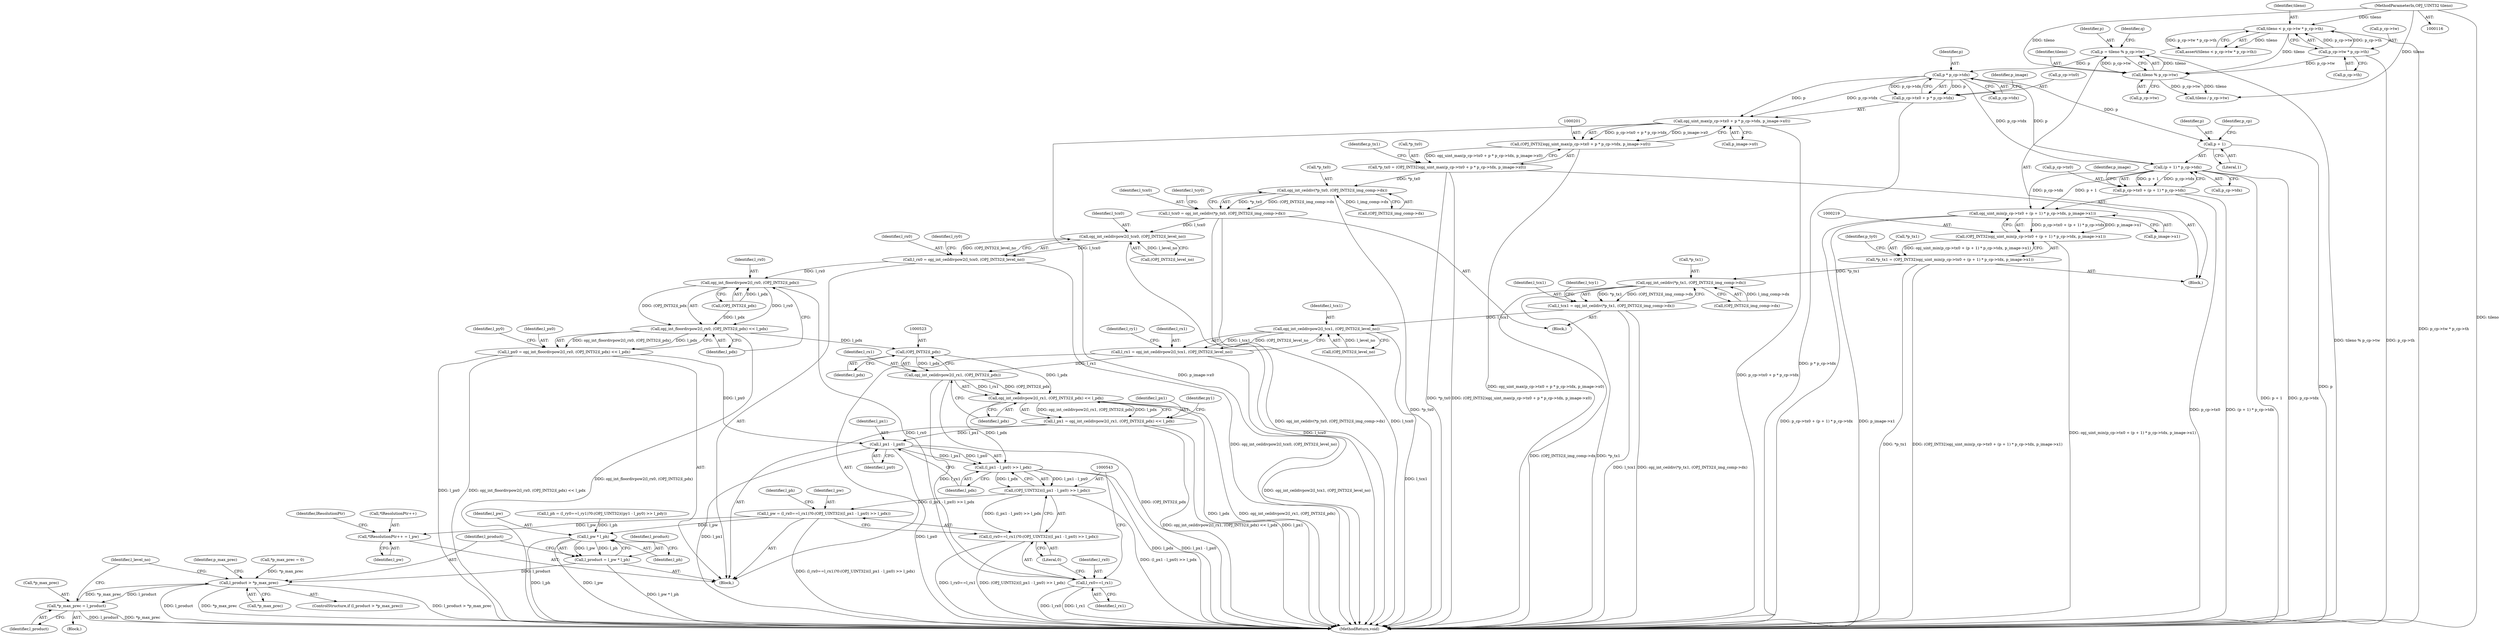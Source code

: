 digraph "0_openjpeg_5d00b719f4b93b1445e6fb4c766b9a9883c57949@pointer" {
"1000207" [label="(Call,p * p_cp->tdx)"];
"1000183" [label="(Call,p = tileno % p_cp->tw)"];
"1000185" [label="(Call,tileno % p_cp->tw)"];
"1000156" [label="(Call,tileno < p_cp->tw * p_cp->th)"];
"1000119" [label="(MethodParameterIn,OPJ_UINT32 tileno)"];
"1000158" [label="(Call,p_cp->tw * p_cp->th)"];
"1000202" [label="(Call,opj_uint_max(p_cp->tx0 + p * p_cp->tdx, p_image->x0))"];
"1000200" [label="(Call,(OPJ_INT32)opj_uint_max(p_cp->tx0 + p * p_cp->tdx, p_image->x0))"];
"1000197" [label="(Call,*p_tx0 = (OPJ_INT32)opj_uint_max(p_cp->tx0 + p * p_cp->tdx, p_image->x0))"];
"1000326" [label="(Call,opj_int_ceildiv(*p_tx0, (OPJ_INT32)l_img_comp->dx))"];
"1000324" [label="(Call,l_tcx0 = opj_int_ceildiv(*p_tx0, (OPJ_INT32)l_img_comp->dx))"];
"1000473" [label="(Call,opj_int_ceildivpow2(l_tcx0, (OPJ_INT32)l_level_no))"];
"1000471" [label="(Call,l_rx0 = opj_int_ceildivpow2(l_tcx0, (OPJ_INT32)l_level_no))"];
"1000502" [label="(Call,opj_int_floordivpow2(l_rx0, (OPJ_INT32)l_pdx))"];
"1000501" [label="(Call,opj_int_floordivpow2(l_rx0, (OPJ_INT32)l_pdx) << l_pdx)"];
"1000499" [label="(Call,l_px0 = opj_int_floordivpow2(l_rx0, (OPJ_INT32)l_pdx) << l_pdx)"];
"1000545" [label="(Call,l_px1 - l_px0)"];
"1000544" [label="(Call,(l_px1 - l_px0) >> l_pdx)"];
"1000542" [label="(Call,(OPJ_UINT32)((l_px1 - l_px0) >> l_pdx))"];
"1000535" [label="(Call,l_pw = (l_rx0==l_rx1)?0:(OPJ_UINT32)((l_px1 - l_px0) >> l_pdx))"];
"1000563" [label="(Call,*lResolutionPtr++ = l_pw)"];
"1000575" [label="(Call,l_pw * l_ph)"];
"1000573" [label="(Call,l_product = l_pw * l_ph)"];
"1000579" [label="(Call,l_product > *p_max_prec)"];
"1000584" [label="(Call,*p_max_prec = l_product)"];
"1000537" [label="(Call,(l_rx0==l_rx1)?0:(OPJ_UINT32)((l_px1 - l_px0) >> l_pdx))"];
"1000522" [label="(Call,(OPJ_INT32)l_pdx)"];
"1000520" [label="(Call,opj_int_ceildivpow2(l_rx1, (OPJ_INT32)l_pdx))"];
"1000519" [label="(Call,opj_int_ceildivpow2(l_rx1, (OPJ_INT32)l_pdx) << l_pdx)"];
"1000517" [label="(Call,l_px1 = opj_int_ceildivpow2(l_rx1, (OPJ_INT32)l_pdx) << l_pdx)"];
"1000538" [label="(Call,l_rx0==l_rx1)"];
"1000203" [label="(Call,p_cp->tx0 + p * p_cp->tdx)"];
"1000225" [label="(Call,(p + 1) * p_cp->tdx)"];
"1000220" [label="(Call,opj_uint_min(p_cp->tx0 + (p + 1) * p_cp->tdx, p_image->x1))"];
"1000218" [label="(Call,(OPJ_INT32)opj_uint_min(p_cp->tx0 + (p + 1) * p_cp->tdx, p_image->x1))"];
"1000215" [label="(Call,*p_tx1 = (OPJ_INT32)opj_uint_min(p_cp->tx0 + (p + 1) * p_cp->tdx, p_image->x1))"];
"1000346" [label="(Call,opj_int_ceildiv(*p_tx1, (OPJ_INT32)l_img_comp->dx))"];
"1000344" [label="(Call,l_tcx1 = opj_int_ceildiv(*p_tx1, (OPJ_INT32)l_img_comp->dx))"];
"1000487" [label="(Call,opj_int_ceildivpow2(l_tcx1, (OPJ_INT32)l_level_no))"];
"1000485" [label="(Call,l_rx1 = opj_int_ceildivpow2(l_tcx1, (OPJ_INT32)l_level_no))"];
"1000221" [label="(Call,p_cp->tx0 + (p + 1) * p_cp->tdx)"];
"1000226" [label="(Call,p + 1)"];
"1000202" [label="(Call,opj_uint_max(p_cp->tx0 + p * p_cp->tdx, p_image->x0))"];
"1000208" [label="(Identifier,p)"];
"1000212" [label="(Call,p_image->x0)"];
"1000518" [label="(Identifier,l_px1)"];
"1000474" [label="(Identifier,l_tcx0)"];
"1000325" [label="(Identifier,l_tcx0)"];
"1000347" [label="(Call,*p_tx1)"];
"1000197" [label="(Call,*p_tx0 = (OPJ_INT32)opj_uint_max(p_cp->tx0 + p * p_cp->tdx, p_image->x0))"];
"1000216" [label="(Call,*p_tx1)"];
"1000540" [label="(Identifier,l_rx1)"];
"1000345" [label="(Identifier,l_tcx1)"];
"1000222" [label="(Call,p_cp->tx0)"];
"1000525" [label="(Identifier,l_pdx)"];
"1000581" [label="(Call,*p_max_prec)"];
"1000300" [label="(Block,)"];
"1000584" [label="(Call,*p_max_prec = l_product)"];
"1000519" [label="(Call,opj_int_ceildivpow2(l_rx1, (OPJ_INT32)l_pdx) << l_pdx)"];
"1000217" [label="(Identifier,p_tx1)"];
"1000475" [label="(Call,(OPJ_INT32)l_level_no)"];
"1000501" [label="(Call,opj_int_floordivpow2(l_rx0, (OPJ_INT32)l_pdx) << l_pdx)"];
"1000585" [label="(Call,*p_max_prec)"];
"1000571" [label="(Identifier,lResolutionPtr)"];
"1000589" [label="(Identifier,l_level_no)"];
"1000489" [label="(Call,(OPJ_INT32)l_level_no)"];
"1000159" [label="(Call,p_cp->tw)"];
"1000564" [label="(Call,*lResolutionPtr++)"];
"1000396" [label="(Block,)"];
"1000522" [label="(Call,(OPJ_INT32)l_pdx)"];
"1000158" [label="(Call,p_cp->tw * p_cp->th)"];
"1000563" [label="(Call,*lResolutionPtr++ = l_pw)"];
"1000232" [label="(Call,p_image->x1)"];
"1000521" [label="(Identifier,l_rx1)"];
"1000119" [label="(MethodParameterIn,OPJ_UINT32 tileno)"];
"1000184" [label="(Identifier,p)"];
"1000503" [label="(Identifier,l_rx0)"];
"1000577" [label="(Identifier,l_ph)"];
"1000479" [label="(Identifier,l_ry0)"];
"1000233" [label="(Identifier,p_image)"];
"1000576" [label="(Identifier,l_pw)"];
"1000191" [label="(Identifier,q)"];
"1000155" [label="(Call,assert(tileno < p_cp->tw * p_cp->th))"];
"1000579" [label="(Call,l_product > *p_max_prec)"];
"1000499" [label="(Call,l_px0 = opj_int_floordivpow2(l_rx0, (OPJ_INT32)l_pdx) << l_pdx)"];
"1000580" [label="(Identifier,l_product)"];
"1000156" [label="(Call,tileno < p_cp->tw * p_cp->th)"];
"1000548" [label="(Identifier,l_pdx)"];
"1000586" [label="(Identifier,p_max_prec)"];
"1000485" [label="(Call,l_rx1 = opj_int_ceildivpow2(l_tcx1, (OPJ_INT32)l_level_no))"];
"1000221" [label="(Call,p_cp->tx0 + (p + 1) * p_cp->tdx)"];
"1000471" [label="(Call,l_rx0 = opj_int_ceildivpow2(l_tcx0, (OPJ_INT32)l_level_no))"];
"1000578" [label="(ControlStructure,if (l_product > *p_max_prec))"];
"1000488" [label="(Identifier,l_tcx1)"];
"1000346" [label="(Call,opj_int_ceildiv(*p_tx1, (OPJ_INT32)l_img_comp->dx))"];
"1000587" [label="(Identifier,l_product)"];
"1000567" [label="(Identifier,l_pw)"];
"1000162" [label="(Call,p_cp->th)"];
"1000220" [label="(Call,opj_uint_min(p_cp->tx0 + (p + 1) * p_cp->tdx, p_image->x1))"];
"1000486" [label="(Identifier,l_rx1)"];
"1000344" [label="(Call,l_tcx1 = opj_int_ceildiv(*p_tx1, (OPJ_INT32)l_img_comp->dx))"];
"1000524" [label="(Identifier,l_pdx)"];
"1000207" [label="(Call,p * p_cp->tdx)"];
"1000349" [label="(Call,(OPJ_INT32)l_img_comp->dx)"];
"1000546" [label="(Identifier,l_px1)"];
"1000225" [label="(Call,(p + 1) * p_cp->tdx)"];
"1000547" [label="(Identifier,l_px0)"];
"1000537" [label="(Call,(l_rx0==l_rx1)?0:(OPJ_UINT32)((l_px1 - l_px0) >> l_pdx))"];
"1000473" [label="(Call,opj_int_ceildivpow2(l_tcx0, (OPJ_INT32)l_level_no))"];
"1000215" [label="(Call,*p_tx1 = (OPJ_INT32)opj_uint_min(p_cp->tx0 + (p + 1) * p_cp->tdx, p_image->x1))"];
"1000583" [label="(Block,)"];
"1000203" [label="(Call,p_cp->tx0 + p * p_cp->tdx)"];
"1000157" [label="(Identifier,tileno)"];
"1000504" [label="(Call,(OPJ_INT32)l_pdx)"];
"1000502" [label="(Call,opj_int_floordivpow2(l_rx0, (OPJ_INT32)l_pdx))"];
"1000536" [label="(Identifier,l_pw)"];
"1000507" [label="(Identifier,l_pdx)"];
"1000549" [label="(Call,l_ph = (l_ry0==l_ry1)?0:(OPJ_UINT32)((py1 - l_py0) >> l_pdy))"];
"1000192" [label="(Call,tileno / p_cp->tw)"];
"1000500" [label="(Identifier,l_px0)"];
"1000230" [label="(Identifier,p_cp)"];
"1000594" [label="(MethodReturn,void)"];
"1000183" [label="(Call,p = tileno % p_cp->tw)"];
"1000520" [label="(Call,opj_int_ceildivpow2(l_rx1, (OPJ_INT32)l_pdx))"];
"1000129" [label="(Block,)"];
"1000200" [label="(Call,(OPJ_INT32)opj_uint_max(p_cp->tx0 + p * p_cp->tdx, p_image->x0))"];
"1000535" [label="(Call,l_pw = (l_rx0==l_rx1)?0:(OPJ_UINT32)((l_px1 - l_px0) >> l_pdx))"];
"1000575" [label="(Call,l_pw * l_ph)"];
"1000329" [label="(Call,(OPJ_INT32)l_img_comp->dx)"];
"1000185" [label="(Call,tileno % p_cp->tw)"];
"1000487" [label="(Call,opj_int_ceildivpow2(l_tcx1, (OPJ_INT32)l_level_no))"];
"1000209" [label="(Call,p_cp->tdx)"];
"1000573" [label="(Call,l_product = l_pw * l_ph)"];
"1000545" [label="(Call,l_px1 - l_px0)"];
"1000227" [label="(Identifier,p)"];
"1000273" [label="(Call,*p_max_prec = 0)"];
"1000327" [label="(Call,*p_tx0)"];
"1000324" [label="(Call,l_tcx0 = opj_int_ceildiv(*p_tx0, (OPJ_INT32)l_img_comp->dx))"];
"1000542" [label="(Call,(OPJ_UINT32)((l_px1 - l_px0) >> l_pdx))"];
"1000527" [label="(Identifier,py1)"];
"1000213" [label="(Identifier,p_image)"];
"1000326" [label="(Call,opj_int_ceildiv(*p_tx0, (OPJ_INT32)l_img_comp->dx))"];
"1000218" [label="(Call,(OPJ_INT32)opj_uint_min(p_cp->tx0 + (p + 1) * p_cp->tdx, p_image->x1))"];
"1000228" [label="(Literal,1)"];
"1000187" [label="(Call,p_cp->tw)"];
"1000493" [label="(Identifier,l_ry1)"];
"1000544" [label="(Call,(l_px1 - l_px0) >> l_pdx)"];
"1000237" [label="(Identifier,p_ty0)"];
"1000204" [label="(Call,p_cp->tx0)"];
"1000574" [label="(Identifier,l_product)"];
"1000355" [label="(Identifier,l_tcy1)"];
"1000472" [label="(Identifier,l_rx0)"];
"1000539" [label="(Identifier,l_rx0)"];
"1000538" [label="(Call,l_rx0==l_rx1)"];
"1000509" [label="(Identifier,l_py0)"];
"1000335" [label="(Identifier,l_tcy0)"];
"1000229" [label="(Call,p_cp->tdx)"];
"1000550" [label="(Identifier,l_ph)"];
"1000517" [label="(Call,l_px1 = opj_int_ceildivpow2(l_rx1, (OPJ_INT32)l_pdx) << l_pdx)"];
"1000198" [label="(Call,*p_tx0)"];
"1000226" [label="(Call,p + 1)"];
"1000541" [label="(Literal,0)"];
"1000186" [label="(Identifier,tileno)"];
"1000207" -> "1000203"  [label="AST: "];
"1000207" -> "1000209"  [label="CFG: "];
"1000208" -> "1000207"  [label="AST: "];
"1000209" -> "1000207"  [label="AST: "];
"1000203" -> "1000207"  [label="CFG: "];
"1000207" -> "1000202"  [label="DDG: p"];
"1000207" -> "1000202"  [label="DDG: p_cp->tdx"];
"1000207" -> "1000203"  [label="DDG: p"];
"1000207" -> "1000203"  [label="DDG: p_cp->tdx"];
"1000183" -> "1000207"  [label="DDG: p"];
"1000207" -> "1000225"  [label="DDG: p"];
"1000207" -> "1000225"  [label="DDG: p_cp->tdx"];
"1000207" -> "1000226"  [label="DDG: p"];
"1000183" -> "1000129"  [label="AST: "];
"1000183" -> "1000185"  [label="CFG: "];
"1000184" -> "1000183"  [label="AST: "];
"1000185" -> "1000183"  [label="AST: "];
"1000191" -> "1000183"  [label="CFG: "];
"1000183" -> "1000594"  [label="DDG: tileno % p_cp->tw"];
"1000185" -> "1000183"  [label="DDG: tileno"];
"1000185" -> "1000183"  [label="DDG: p_cp->tw"];
"1000185" -> "1000187"  [label="CFG: "];
"1000186" -> "1000185"  [label="AST: "];
"1000187" -> "1000185"  [label="AST: "];
"1000156" -> "1000185"  [label="DDG: tileno"];
"1000119" -> "1000185"  [label="DDG: tileno"];
"1000158" -> "1000185"  [label="DDG: p_cp->tw"];
"1000185" -> "1000192"  [label="DDG: tileno"];
"1000185" -> "1000192"  [label="DDG: p_cp->tw"];
"1000156" -> "1000155"  [label="AST: "];
"1000156" -> "1000158"  [label="CFG: "];
"1000157" -> "1000156"  [label="AST: "];
"1000158" -> "1000156"  [label="AST: "];
"1000155" -> "1000156"  [label="CFG: "];
"1000156" -> "1000594"  [label="DDG: p_cp->tw * p_cp->th"];
"1000156" -> "1000155"  [label="DDG: tileno"];
"1000156" -> "1000155"  [label="DDG: p_cp->tw * p_cp->th"];
"1000119" -> "1000156"  [label="DDG: tileno"];
"1000158" -> "1000156"  [label="DDG: p_cp->tw"];
"1000158" -> "1000156"  [label="DDG: p_cp->th"];
"1000119" -> "1000116"  [label="AST: "];
"1000119" -> "1000594"  [label="DDG: tileno"];
"1000119" -> "1000192"  [label="DDG: tileno"];
"1000158" -> "1000162"  [label="CFG: "];
"1000159" -> "1000158"  [label="AST: "];
"1000162" -> "1000158"  [label="AST: "];
"1000158" -> "1000594"  [label="DDG: p_cp->th"];
"1000202" -> "1000200"  [label="AST: "];
"1000202" -> "1000212"  [label="CFG: "];
"1000203" -> "1000202"  [label="AST: "];
"1000212" -> "1000202"  [label="AST: "];
"1000200" -> "1000202"  [label="CFG: "];
"1000202" -> "1000594"  [label="DDG: p_cp->tx0 + p * p_cp->tdx"];
"1000202" -> "1000594"  [label="DDG: p_image->x0"];
"1000202" -> "1000200"  [label="DDG: p_cp->tx0 + p * p_cp->tdx"];
"1000202" -> "1000200"  [label="DDG: p_image->x0"];
"1000200" -> "1000197"  [label="AST: "];
"1000201" -> "1000200"  [label="AST: "];
"1000197" -> "1000200"  [label="CFG: "];
"1000200" -> "1000594"  [label="DDG: opj_uint_max(p_cp->tx0 + p * p_cp->tdx, p_image->x0)"];
"1000200" -> "1000197"  [label="DDG: opj_uint_max(p_cp->tx0 + p * p_cp->tdx, p_image->x0)"];
"1000197" -> "1000129"  [label="AST: "];
"1000198" -> "1000197"  [label="AST: "];
"1000217" -> "1000197"  [label="CFG: "];
"1000197" -> "1000594"  [label="DDG: (OPJ_INT32)opj_uint_max(p_cp->tx0 + p * p_cp->tdx, p_image->x0)"];
"1000197" -> "1000594"  [label="DDG: *p_tx0"];
"1000197" -> "1000326"  [label="DDG: *p_tx0"];
"1000326" -> "1000324"  [label="AST: "];
"1000326" -> "1000329"  [label="CFG: "];
"1000327" -> "1000326"  [label="AST: "];
"1000329" -> "1000326"  [label="AST: "];
"1000324" -> "1000326"  [label="CFG: "];
"1000326" -> "1000594"  [label="DDG: *p_tx0"];
"1000326" -> "1000324"  [label="DDG: *p_tx0"];
"1000326" -> "1000324"  [label="DDG: (OPJ_INT32)l_img_comp->dx"];
"1000329" -> "1000326"  [label="DDG: l_img_comp->dx"];
"1000324" -> "1000300"  [label="AST: "];
"1000325" -> "1000324"  [label="AST: "];
"1000335" -> "1000324"  [label="CFG: "];
"1000324" -> "1000594"  [label="DDG: opj_int_ceildiv(*p_tx0, (OPJ_INT32)l_img_comp->dx)"];
"1000324" -> "1000594"  [label="DDG: l_tcx0"];
"1000324" -> "1000473"  [label="DDG: l_tcx0"];
"1000473" -> "1000471"  [label="AST: "];
"1000473" -> "1000475"  [label="CFG: "];
"1000474" -> "1000473"  [label="AST: "];
"1000475" -> "1000473"  [label="AST: "];
"1000471" -> "1000473"  [label="CFG: "];
"1000473" -> "1000594"  [label="DDG: l_tcx0"];
"1000473" -> "1000471"  [label="DDG: l_tcx0"];
"1000473" -> "1000471"  [label="DDG: (OPJ_INT32)l_level_no"];
"1000475" -> "1000473"  [label="DDG: l_level_no"];
"1000471" -> "1000396"  [label="AST: "];
"1000472" -> "1000471"  [label="AST: "];
"1000479" -> "1000471"  [label="CFG: "];
"1000471" -> "1000594"  [label="DDG: opj_int_ceildivpow2(l_tcx0, (OPJ_INT32)l_level_no)"];
"1000471" -> "1000502"  [label="DDG: l_rx0"];
"1000502" -> "1000501"  [label="AST: "];
"1000502" -> "1000504"  [label="CFG: "];
"1000503" -> "1000502"  [label="AST: "];
"1000504" -> "1000502"  [label="AST: "];
"1000507" -> "1000502"  [label="CFG: "];
"1000502" -> "1000501"  [label="DDG: l_rx0"];
"1000502" -> "1000501"  [label="DDG: (OPJ_INT32)l_pdx"];
"1000504" -> "1000502"  [label="DDG: l_pdx"];
"1000502" -> "1000538"  [label="DDG: l_rx0"];
"1000501" -> "1000499"  [label="AST: "];
"1000501" -> "1000507"  [label="CFG: "];
"1000507" -> "1000501"  [label="AST: "];
"1000499" -> "1000501"  [label="CFG: "];
"1000501" -> "1000594"  [label="DDG: opj_int_floordivpow2(l_rx0, (OPJ_INT32)l_pdx)"];
"1000501" -> "1000499"  [label="DDG: opj_int_floordivpow2(l_rx0, (OPJ_INT32)l_pdx)"];
"1000501" -> "1000499"  [label="DDG: l_pdx"];
"1000504" -> "1000501"  [label="DDG: l_pdx"];
"1000501" -> "1000522"  [label="DDG: l_pdx"];
"1000499" -> "1000396"  [label="AST: "];
"1000500" -> "1000499"  [label="AST: "];
"1000509" -> "1000499"  [label="CFG: "];
"1000499" -> "1000594"  [label="DDG: l_px0"];
"1000499" -> "1000594"  [label="DDG: opj_int_floordivpow2(l_rx0, (OPJ_INT32)l_pdx) << l_pdx"];
"1000499" -> "1000545"  [label="DDG: l_px0"];
"1000545" -> "1000544"  [label="AST: "];
"1000545" -> "1000547"  [label="CFG: "];
"1000546" -> "1000545"  [label="AST: "];
"1000547" -> "1000545"  [label="AST: "];
"1000548" -> "1000545"  [label="CFG: "];
"1000545" -> "1000594"  [label="DDG: l_px1"];
"1000545" -> "1000594"  [label="DDG: l_px0"];
"1000545" -> "1000544"  [label="DDG: l_px1"];
"1000545" -> "1000544"  [label="DDG: l_px0"];
"1000517" -> "1000545"  [label="DDG: l_px1"];
"1000544" -> "1000542"  [label="AST: "];
"1000544" -> "1000548"  [label="CFG: "];
"1000548" -> "1000544"  [label="AST: "];
"1000542" -> "1000544"  [label="CFG: "];
"1000544" -> "1000594"  [label="DDG: l_pdx"];
"1000544" -> "1000594"  [label="DDG: l_px1 - l_px0"];
"1000544" -> "1000542"  [label="DDG: l_px1 - l_px0"];
"1000544" -> "1000542"  [label="DDG: l_pdx"];
"1000519" -> "1000544"  [label="DDG: l_pdx"];
"1000542" -> "1000537"  [label="AST: "];
"1000543" -> "1000542"  [label="AST: "];
"1000537" -> "1000542"  [label="CFG: "];
"1000542" -> "1000594"  [label="DDG: (l_px1 - l_px0) >> l_pdx"];
"1000542" -> "1000535"  [label="DDG: (l_px1 - l_px0) >> l_pdx"];
"1000542" -> "1000537"  [label="DDG: (l_px1 - l_px0) >> l_pdx"];
"1000535" -> "1000396"  [label="AST: "];
"1000535" -> "1000537"  [label="CFG: "];
"1000536" -> "1000535"  [label="AST: "];
"1000537" -> "1000535"  [label="AST: "];
"1000550" -> "1000535"  [label="CFG: "];
"1000535" -> "1000594"  [label="DDG: (l_rx0==l_rx1)?0:(OPJ_UINT32)((l_px1 - l_px0) >> l_pdx)"];
"1000535" -> "1000563"  [label="DDG: l_pw"];
"1000535" -> "1000575"  [label="DDG: l_pw"];
"1000563" -> "1000396"  [label="AST: "];
"1000563" -> "1000567"  [label="CFG: "];
"1000564" -> "1000563"  [label="AST: "];
"1000567" -> "1000563"  [label="AST: "];
"1000571" -> "1000563"  [label="CFG: "];
"1000575" -> "1000573"  [label="AST: "];
"1000575" -> "1000577"  [label="CFG: "];
"1000576" -> "1000575"  [label="AST: "];
"1000577" -> "1000575"  [label="AST: "];
"1000573" -> "1000575"  [label="CFG: "];
"1000575" -> "1000594"  [label="DDG: l_ph"];
"1000575" -> "1000594"  [label="DDG: l_pw"];
"1000575" -> "1000573"  [label="DDG: l_pw"];
"1000575" -> "1000573"  [label="DDG: l_ph"];
"1000549" -> "1000575"  [label="DDG: l_ph"];
"1000573" -> "1000396"  [label="AST: "];
"1000574" -> "1000573"  [label="AST: "];
"1000580" -> "1000573"  [label="CFG: "];
"1000573" -> "1000594"  [label="DDG: l_pw * l_ph"];
"1000573" -> "1000579"  [label="DDG: l_product"];
"1000579" -> "1000578"  [label="AST: "];
"1000579" -> "1000581"  [label="CFG: "];
"1000580" -> "1000579"  [label="AST: "];
"1000581" -> "1000579"  [label="AST: "];
"1000586" -> "1000579"  [label="CFG: "];
"1000589" -> "1000579"  [label="CFG: "];
"1000579" -> "1000594"  [label="DDG: l_product > *p_max_prec"];
"1000579" -> "1000594"  [label="DDG: l_product"];
"1000579" -> "1000594"  [label="DDG: *p_max_prec"];
"1000273" -> "1000579"  [label="DDG: *p_max_prec"];
"1000584" -> "1000579"  [label="DDG: *p_max_prec"];
"1000579" -> "1000584"  [label="DDG: l_product"];
"1000584" -> "1000583"  [label="AST: "];
"1000584" -> "1000587"  [label="CFG: "];
"1000585" -> "1000584"  [label="AST: "];
"1000587" -> "1000584"  [label="AST: "];
"1000589" -> "1000584"  [label="CFG: "];
"1000584" -> "1000594"  [label="DDG: l_product"];
"1000584" -> "1000594"  [label="DDG: *p_max_prec"];
"1000537" -> "1000541"  [label="CFG: "];
"1000538" -> "1000537"  [label="AST: "];
"1000541" -> "1000537"  [label="AST: "];
"1000537" -> "1000594"  [label="DDG: (OPJ_UINT32)((l_px1 - l_px0) >> l_pdx)"];
"1000537" -> "1000594"  [label="DDG: l_rx0==l_rx1"];
"1000522" -> "1000520"  [label="AST: "];
"1000522" -> "1000524"  [label="CFG: "];
"1000523" -> "1000522"  [label="AST: "];
"1000524" -> "1000522"  [label="AST: "];
"1000520" -> "1000522"  [label="CFG: "];
"1000522" -> "1000520"  [label="DDG: l_pdx"];
"1000522" -> "1000519"  [label="DDG: l_pdx"];
"1000520" -> "1000519"  [label="AST: "];
"1000521" -> "1000520"  [label="AST: "];
"1000525" -> "1000520"  [label="CFG: "];
"1000520" -> "1000594"  [label="DDG: (OPJ_INT32)l_pdx"];
"1000520" -> "1000519"  [label="DDG: l_rx1"];
"1000520" -> "1000519"  [label="DDG: (OPJ_INT32)l_pdx"];
"1000485" -> "1000520"  [label="DDG: l_rx1"];
"1000520" -> "1000538"  [label="DDG: l_rx1"];
"1000519" -> "1000517"  [label="AST: "];
"1000519" -> "1000525"  [label="CFG: "];
"1000525" -> "1000519"  [label="AST: "];
"1000517" -> "1000519"  [label="CFG: "];
"1000519" -> "1000594"  [label="DDG: l_pdx"];
"1000519" -> "1000594"  [label="DDG: opj_int_ceildivpow2(l_rx1, (OPJ_INT32)l_pdx)"];
"1000519" -> "1000517"  [label="DDG: opj_int_ceildivpow2(l_rx1, (OPJ_INT32)l_pdx)"];
"1000519" -> "1000517"  [label="DDG: l_pdx"];
"1000517" -> "1000396"  [label="AST: "];
"1000518" -> "1000517"  [label="AST: "];
"1000527" -> "1000517"  [label="CFG: "];
"1000517" -> "1000594"  [label="DDG: opj_int_ceildivpow2(l_rx1, (OPJ_INT32)l_pdx) << l_pdx"];
"1000517" -> "1000594"  [label="DDG: l_px1"];
"1000538" -> "1000540"  [label="CFG: "];
"1000539" -> "1000538"  [label="AST: "];
"1000540" -> "1000538"  [label="AST: "];
"1000541" -> "1000538"  [label="CFG: "];
"1000543" -> "1000538"  [label="CFG: "];
"1000538" -> "1000594"  [label="DDG: l_rx1"];
"1000538" -> "1000594"  [label="DDG: l_rx0"];
"1000204" -> "1000203"  [label="AST: "];
"1000213" -> "1000203"  [label="CFG: "];
"1000203" -> "1000594"  [label="DDG: p * p_cp->tdx"];
"1000225" -> "1000221"  [label="AST: "];
"1000225" -> "1000229"  [label="CFG: "];
"1000226" -> "1000225"  [label="AST: "];
"1000229" -> "1000225"  [label="AST: "];
"1000221" -> "1000225"  [label="CFG: "];
"1000225" -> "1000594"  [label="DDG: p + 1"];
"1000225" -> "1000594"  [label="DDG: p_cp->tdx"];
"1000225" -> "1000220"  [label="DDG: p + 1"];
"1000225" -> "1000220"  [label="DDG: p_cp->tdx"];
"1000225" -> "1000221"  [label="DDG: p + 1"];
"1000225" -> "1000221"  [label="DDG: p_cp->tdx"];
"1000220" -> "1000218"  [label="AST: "];
"1000220" -> "1000232"  [label="CFG: "];
"1000221" -> "1000220"  [label="AST: "];
"1000232" -> "1000220"  [label="AST: "];
"1000218" -> "1000220"  [label="CFG: "];
"1000220" -> "1000594"  [label="DDG: p_cp->tx0 + (p + 1) * p_cp->tdx"];
"1000220" -> "1000594"  [label="DDG: p_image->x1"];
"1000220" -> "1000218"  [label="DDG: p_cp->tx0 + (p + 1) * p_cp->tdx"];
"1000220" -> "1000218"  [label="DDG: p_image->x1"];
"1000218" -> "1000215"  [label="AST: "];
"1000219" -> "1000218"  [label="AST: "];
"1000215" -> "1000218"  [label="CFG: "];
"1000218" -> "1000594"  [label="DDG: opj_uint_min(p_cp->tx0 + (p + 1) * p_cp->tdx, p_image->x1)"];
"1000218" -> "1000215"  [label="DDG: opj_uint_min(p_cp->tx0 + (p + 1) * p_cp->tdx, p_image->x1)"];
"1000215" -> "1000129"  [label="AST: "];
"1000216" -> "1000215"  [label="AST: "];
"1000237" -> "1000215"  [label="CFG: "];
"1000215" -> "1000594"  [label="DDG: *p_tx1"];
"1000215" -> "1000594"  [label="DDG: (OPJ_INT32)opj_uint_min(p_cp->tx0 + (p + 1) * p_cp->tdx, p_image->x1)"];
"1000215" -> "1000346"  [label="DDG: *p_tx1"];
"1000346" -> "1000344"  [label="AST: "];
"1000346" -> "1000349"  [label="CFG: "];
"1000347" -> "1000346"  [label="AST: "];
"1000349" -> "1000346"  [label="AST: "];
"1000344" -> "1000346"  [label="CFG: "];
"1000346" -> "1000594"  [label="DDG: (OPJ_INT32)l_img_comp->dx"];
"1000346" -> "1000594"  [label="DDG: *p_tx1"];
"1000346" -> "1000344"  [label="DDG: *p_tx1"];
"1000346" -> "1000344"  [label="DDG: (OPJ_INT32)l_img_comp->dx"];
"1000349" -> "1000346"  [label="DDG: l_img_comp->dx"];
"1000344" -> "1000300"  [label="AST: "];
"1000345" -> "1000344"  [label="AST: "];
"1000355" -> "1000344"  [label="CFG: "];
"1000344" -> "1000594"  [label="DDG: opj_int_ceildiv(*p_tx1, (OPJ_INT32)l_img_comp->dx)"];
"1000344" -> "1000594"  [label="DDG: l_tcx1"];
"1000344" -> "1000487"  [label="DDG: l_tcx1"];
"1000487" -> "1000485"  [label="AST: "];
"1000487" -> "1000489"  [label="CFG: "];
"1000488" -> "1000487"  [label="AST: "];
"1000489" -> "1000487"  [label="AST: "];
"1000485" -> "1000487"  [label="CFG: "];
"1000487" -> "1000594"  [label="DDG: l_tcx1"];
"1000487" -> "1000485"  [label="DDG: l_tcx1"];
"1000487" -> "1000485"  [label="DDG: (OPJ_INT32)l_level_no"];
"1000489" -> "1000487"  [label="DDG: l_level_no"];
"1000485" -> "1000396"  [label="AST: "];
"1000486" -> "1000485"  [label="AST: "];
"1000493" -> "1000485"  [label="CFG: "];
"1000485" -> "1000594"  [label="DDG: opj_int_ceildivpow2(l_tcx1, (OPJ_INT32)l_level_no)"];
"1000222" -> "1000221"  [label="AST: "];
"1000233" -> "1000221"  [label="CFG: "];
"1000221" -> "1000594"  [label="DDG: (p + 1) * p_cp->tdx"];
"1000221" -> "1000594"  [label="DDG: p_cp->tx0"];
"1000226" -> "1000228"  [label="CFG: "];
"1000227" -> "1000226"  [label="AST: "];
"1000228" -> "1000226"  [label="AST: "];
"1000230" -> "1000226"  [label="CFG: "];
"1000226" -> "1000594"  [label="DDG: p"];
}
